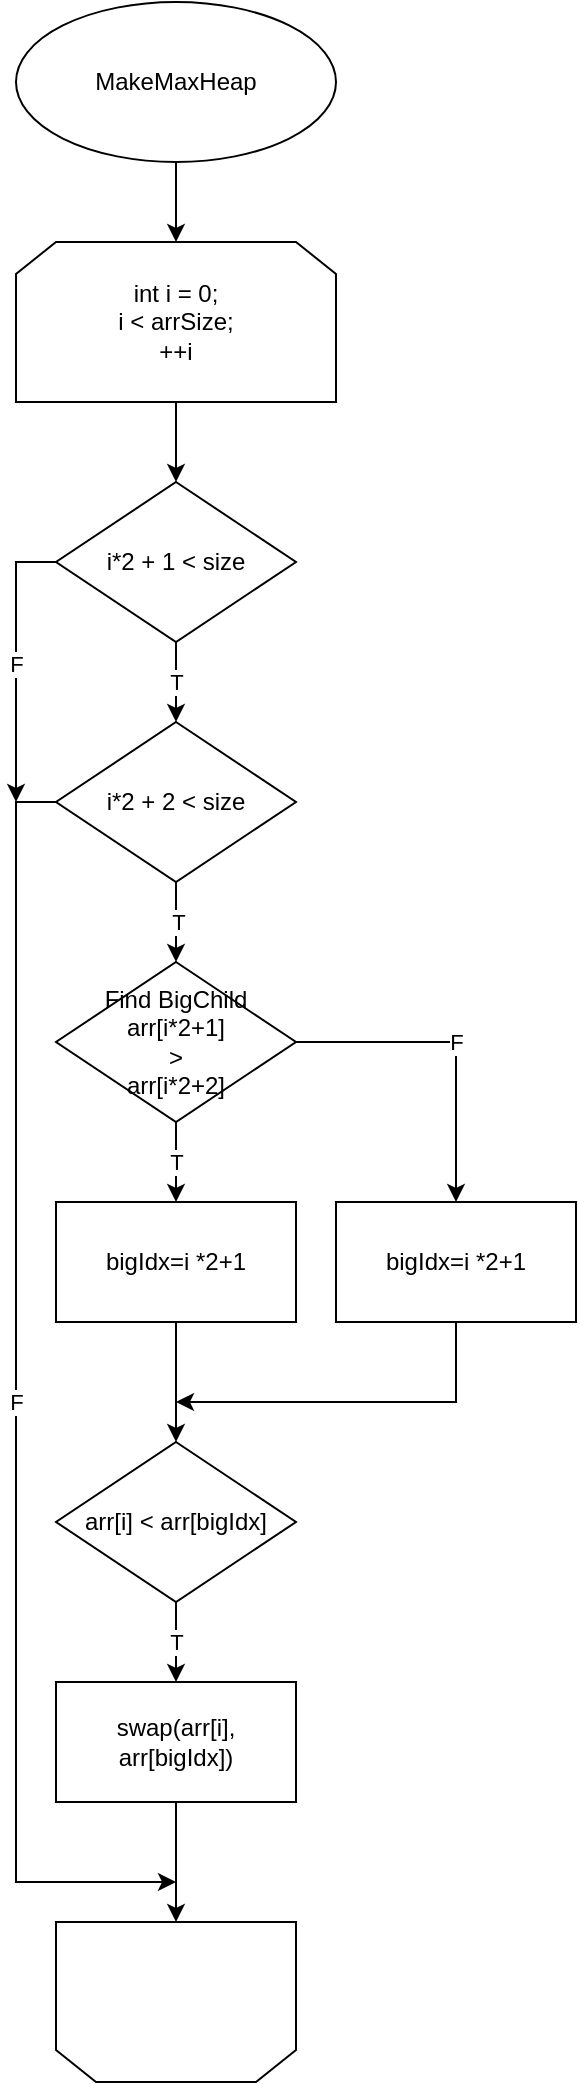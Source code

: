 <mxfile version="19.0.1" type="device"><diagram id="HHCms3cz-jtuunPQHAfl" name="페이지-1"><mxGraphModel dx="1185" dy="821" grid="1" gridSize="10" guides="1" tooltips="1" connect="1" arrows="1" fold="1" page="1" pageScale="1" pageWidth="827" pageHeight="1169" math="0" shadow="0"><root><mxCell id="0"/><mxCell id="1" parent="0"/><mxCell id="xlVvAQhzh6mKo1GQzdGT-3" value="" style="edgeStyle=orthogonalEdgeStyle;rounded=0;orthogonalLoop=1;jettySize=auto;html=1;" edge="1" parent="1" source="xlVvAQhzh6mKo1GQzdGT-1"><mxGeometry relative="1" as="geometry"><mxPoint x="120" y="160" as="targetPoint"/></mxGeometry></mxCell><mxCell id="xlVvAQhzh6mKo1GQzdGT-1" value="MakeMaxHeap" style="ellipse;whiteSpace=wrap;html=1;" vertex="1" parent="1"><mxGeometry x="40" y="40" width="160" height="80" as="geometry"/></mxCell><mxCell id="xlVvAQhzh6mKo1GQzdGT-10" value="" style="edgeStyle=orthogonalEdgeStyle;rounded=0;orthogonalLoop=1;jettySize=auto;html=1;" edge="1" parent="1" source="xlVvAQhzh6mKo1GQzdGT-4" target="xlVvAQhzh6mKo1GQzdGT-9"><mxGeometry relative="1" as="geometry"/></mxCell><mxCell id="xlVvAQhzh6mKo1GQzdGT-4" value="int i = 0;&lt;br&gt;i &amp;lt; arrSize;&lt;br&gt;++i" style="shape=loopLimit;whiteSpace=wrap;html=1;" vertex="1" parent="1"><mxGeometry x="40" y="160" width="160" height="80" as="geometry"/></mxCell><mxCell id="xlVvAQhzh6mKo1GQzdGT-21" value="T" style="edgeStyle=orthogonalEdgeStyle;rounded=0;orthogonalLoop=1;jettySize=auto;html=1;" edge="1" parent="1" source="xlVvAQhzh6mKo1GQzdGT-6" target="xlVvAQhzh6mKo1GQzdGT-18"><mxGeometry relative="1" as="geometry"/></mxCell><mxCell id="xlVvAQhzh6mKo1GQzdGT-6" value="arr[i] &amp;lt; arr[bigIdx]" style="rhombus;whiteSpace=wrap;html=1;" vertex="1" parent="1"><mxGeometry x="60" y="760" width="120" height="80" as="geometry"/></mxCell><mxCell id="xlVvAQhzh6mKo1GQzdGT-15" value="T" style="edgeStyle=orthogonalEdgeStyle;rounded=0;orthogonalLoop=1;jettySize=auto;html=1;entryX=0.5;entryY=0;entryDx=0;entryDy=0;" edge="1" parent="1" source="xlVvAQhzh6mKo1GQzdGT-7" target="xlVvAQhzh6mKo1GQzdGT-14"><mxGeometry relative="1" as="geometry"/></mxCell><mxCell id="xlVvAQhzh6mKo1GQzdGT-17" value="F" style="edgeStyle=orthogonalEdgeStyle;rounded=0;orthogonalLoop=1;jettySize=auto;html=1;entryX=0.5;entryY=0;entryDx=0;entryDy=0;" edge="1" parent="1" source="xlVvAQhzh6mKo1GQzdGT-7" target="xlVvAQhzh6mKo1GQzdGT-16"><mxGeometry relative="1" as="geometry"/></mxCell><mxCell id="xlVvAQhzh6mKo1GQzdGT-7" value="Find BigChild&lt;br&gt;arr[i*2+1]&lt;br&gt;&amp;gt;&lt;br&gt;arr[i*2+2]" style="rhombus;whiteSpace=wrap;html=1;" vertex="1" parent="1"><mxGeometry x="60" y="520" width="120" height="80" as="geometry"/></mxCell><mxCell id="xlVvAQhzh6mKo1GQzdGT-12" value="T" style="edgeStyle=orthogonalEdgeStyle;rounded=0;orthogonalLoop=1;jettySize=auto;html=1;" edge="1" parent="1" source="xlVvAQhzh6mKo1GQzdGT-9" target="xlVvAQhzh6mKo1GQzdGT-11"><mxGeometry relative="1" as="geometry"/></mxCell><mxCell id="xlVvAQhzh6mKo1GQzdGT-25" value="F" style="edgeStyle=orthogonalEdgeStyle;rounded=0;orthogonalLoop=1;jettySize=auto;html=1;" edge="1" parent="1" source="xlVvAQhzh6mKo1GQzdGT-9"><mxGeometry relative="1" as="geometry"><mxPoint x="40" y="440" as="targetPoint"/></mxGeometry></mxCell><mxCell id="xlVvAQhzh6mKo1GQzdGT-9" value="i*2 + 1 &amp;lt; size" style="rhombus;whiteSpace=wrap;html=1;" vertex="1" parent="1"><mxGeometry x="60" y="280" width="120" height="80" as="geometry"/></mxCell><mxCell id="xlVvAQhzh6mKo1GQzdGT-13" value="T" style="edgeStyle=orthogonalEdgeStyle;rounded=0;orthogonalLoop=1;jettySize=auto;html=1;" edge="1" parent="1" source="xlVvAQhzh6mKo1GQzdGT-11"><mxGeometry relative="1" as="geometry"><mxPoint x="120" y="520" as="targetPoint"/></mxGeometry></mxCell><mxCell id="xlVvAQhzh6mKo1GQzdGT-24" value="F" style="edgeStyle=orthogonalEdgeStyle;rounded=0;orthogonalLoop=1;jettySize=auto;html=1;exitX=0;exitY=0.5;exitDx=0;exitDy=0;" edge="1" parent="1" source="xlVvAQhzh6mKo1GQzdGT-11"><mxGeometry relative="1" as="geometry"><mxPoint x="120" y="980" as="targetPoint"/><Array as="points"><mxPoint x="40" y="440"/><mxPoint x="40" y="980"/></Array></mxGeometry></mxCell><mxCell id="xlVvAQhzh6mKo1GQzdGT-11" value="i*2 + 2 &amp;lt; size" style="rhombus;whiteSpace=wrap;html=1;" vertex="1" parent="1"><mxGeometry x="60" y="400" width="120" height="80" as="geometry"/></mxCell><mxCell id="xlVvAQhzh6mKo1GQzdGT-19" style="edgeStyle=orthogonalEdgeStyle;rounded=0;orthogonalLoop=1;jettySize=auto;html=1;" edge="1" parent="1" source="xlVvAQhzh6mKo1GQzdGT-14" target="xlVvAQhzh6mKo1GQzdGT-6"><mxGeometry relative="1" as="geometry"/></mxCell><mxCell id="xlVvAQhzh6mKo1GQzdGT-14" value="bigIdx=i *2+1" style="rounded=0;whiteSpace=wrap;html=1;" vertex="1" parent="1"><mxGeometry x="60" y="640" width="120" height="60" as="geometry"/></mxCell><mxCell id="xlVvAQhzh6mKo1GQzdGT-20" style="edgeStyle=orthogonalEdgeStyle;rounded=0;orthogonalLoop=1;jettySize=auto;html=1;" edge="1" parent="1" source="xlVvAQhzh6mKo1GQzdGT-16"><mxGeometry relative="1" as="geometry"><mxPoint x="120" y="740" as="targetPoint"/><Array as="points"><mxPoint x="260" y="740"/></Array></mxGeometry></mxCell><mxCell id="xlVvAQhzh6mKo1GQzdGT-16" value="bigIdx=i *2+1" style="rounded=0;whiteSpace=wrap;html=1;" vertex="1" parent="1"><mxGeometry x="200" y="640" width="120" height="60" as="geometry"/></mxCell><mxCell id="xlVvAQhzh6mKo1GQzdGT-23" value="" style="edgeStyle=orthogonalEdgeStyle;rounded=0;orthogonalLoop=1;jettySize=auto;html=1;" edge="1" parent="1" source="xlVvAQhzh6mKo1GQzdGT-18" target="xlVvAQhzh6mKo1GQzdGT-22"><mxGeometry relative="1" as="geometry"/></mxCell><mxCell id="xlVvAQhzh6mKo1GQzdGT-18" value="swap(arr[i], arr[bigIdx])" style="rounded=0;whiteSpace=wrap;html=1;" vertex="1" parent="1"><mxGeometry x="60" y="880" width="120" height="60" as="geometry"/></mxCell><mxCell id="xlVvAQhzh6mKo1GQzdGT-22" value="" style="shape=loopLimit;whiteSpace=wrap;html=1;flipV=1;" vertex="1" parent="1"><mxGeometry x="60" y="1000" width="120" height="80" as="geometry"/></mxCell></root></mxGraphModel></diagram></mxfile>
